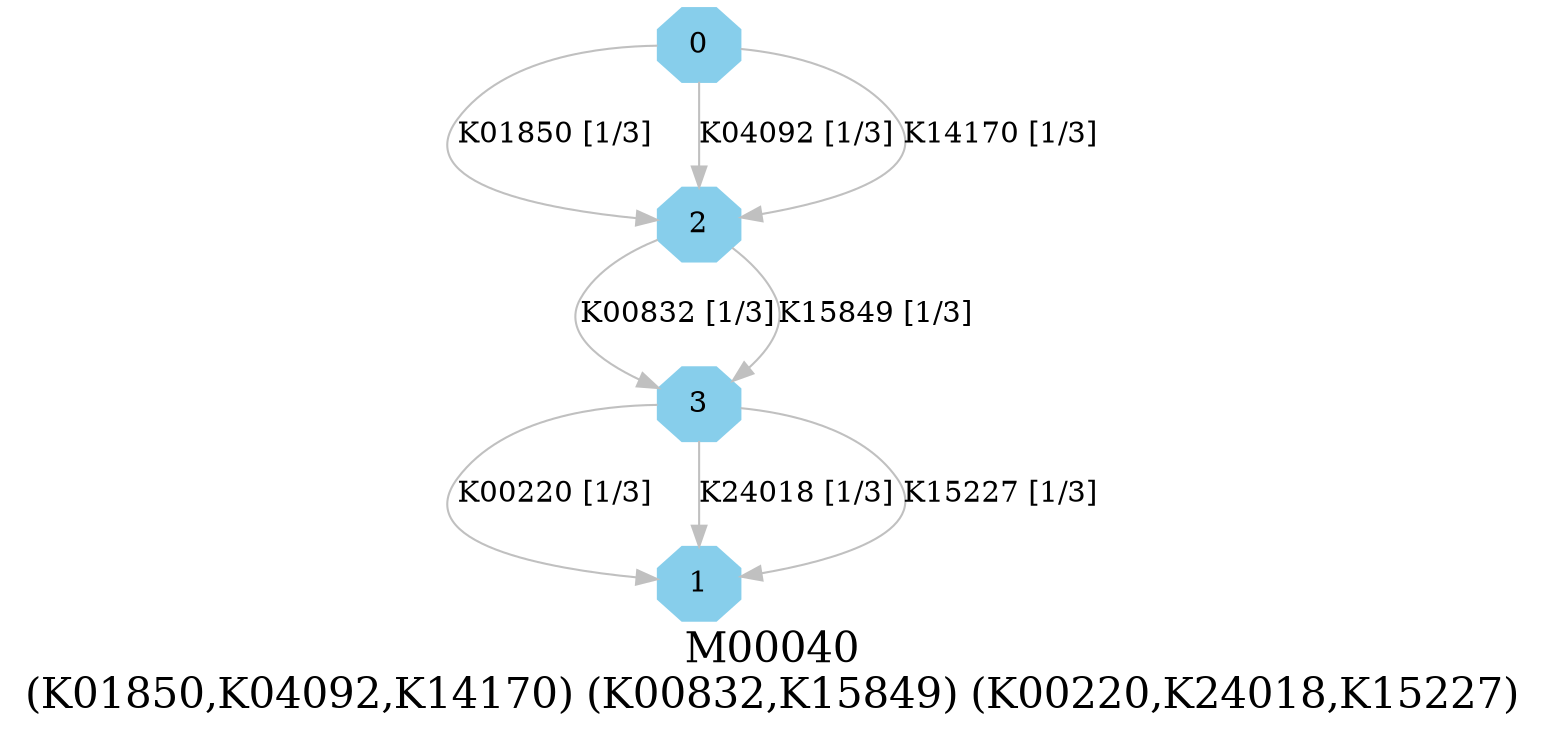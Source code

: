 digraph G {
graph [label="M00040
(K01850,K04092,K14170) (K00832,K15849) (K00220,K24018,K15227)",fontsize=20];
node [shape=box,style=filled];
edge [len=3,color=grey];
{node [width=.3,height=.3,shape=octagon,style=filled,color=skyblue] 0 1 2 3 }
0 -> 2 [label="K01850 [1/3]"];
0 -> 2 [label="K04092 [1/3]"];
0 -> 2 [label="K14170 [1/3]"];
2 -> 3 [label="K00832 [1/3]"];
2 -> 3 [label="K15849 [1/3]"];
3 -> 1 [label="K00220 [1/3]"];
3 -> 1 [label="K24018 [1/3]"];
3 -> 1 [label="K15227 [1/3]"];
}